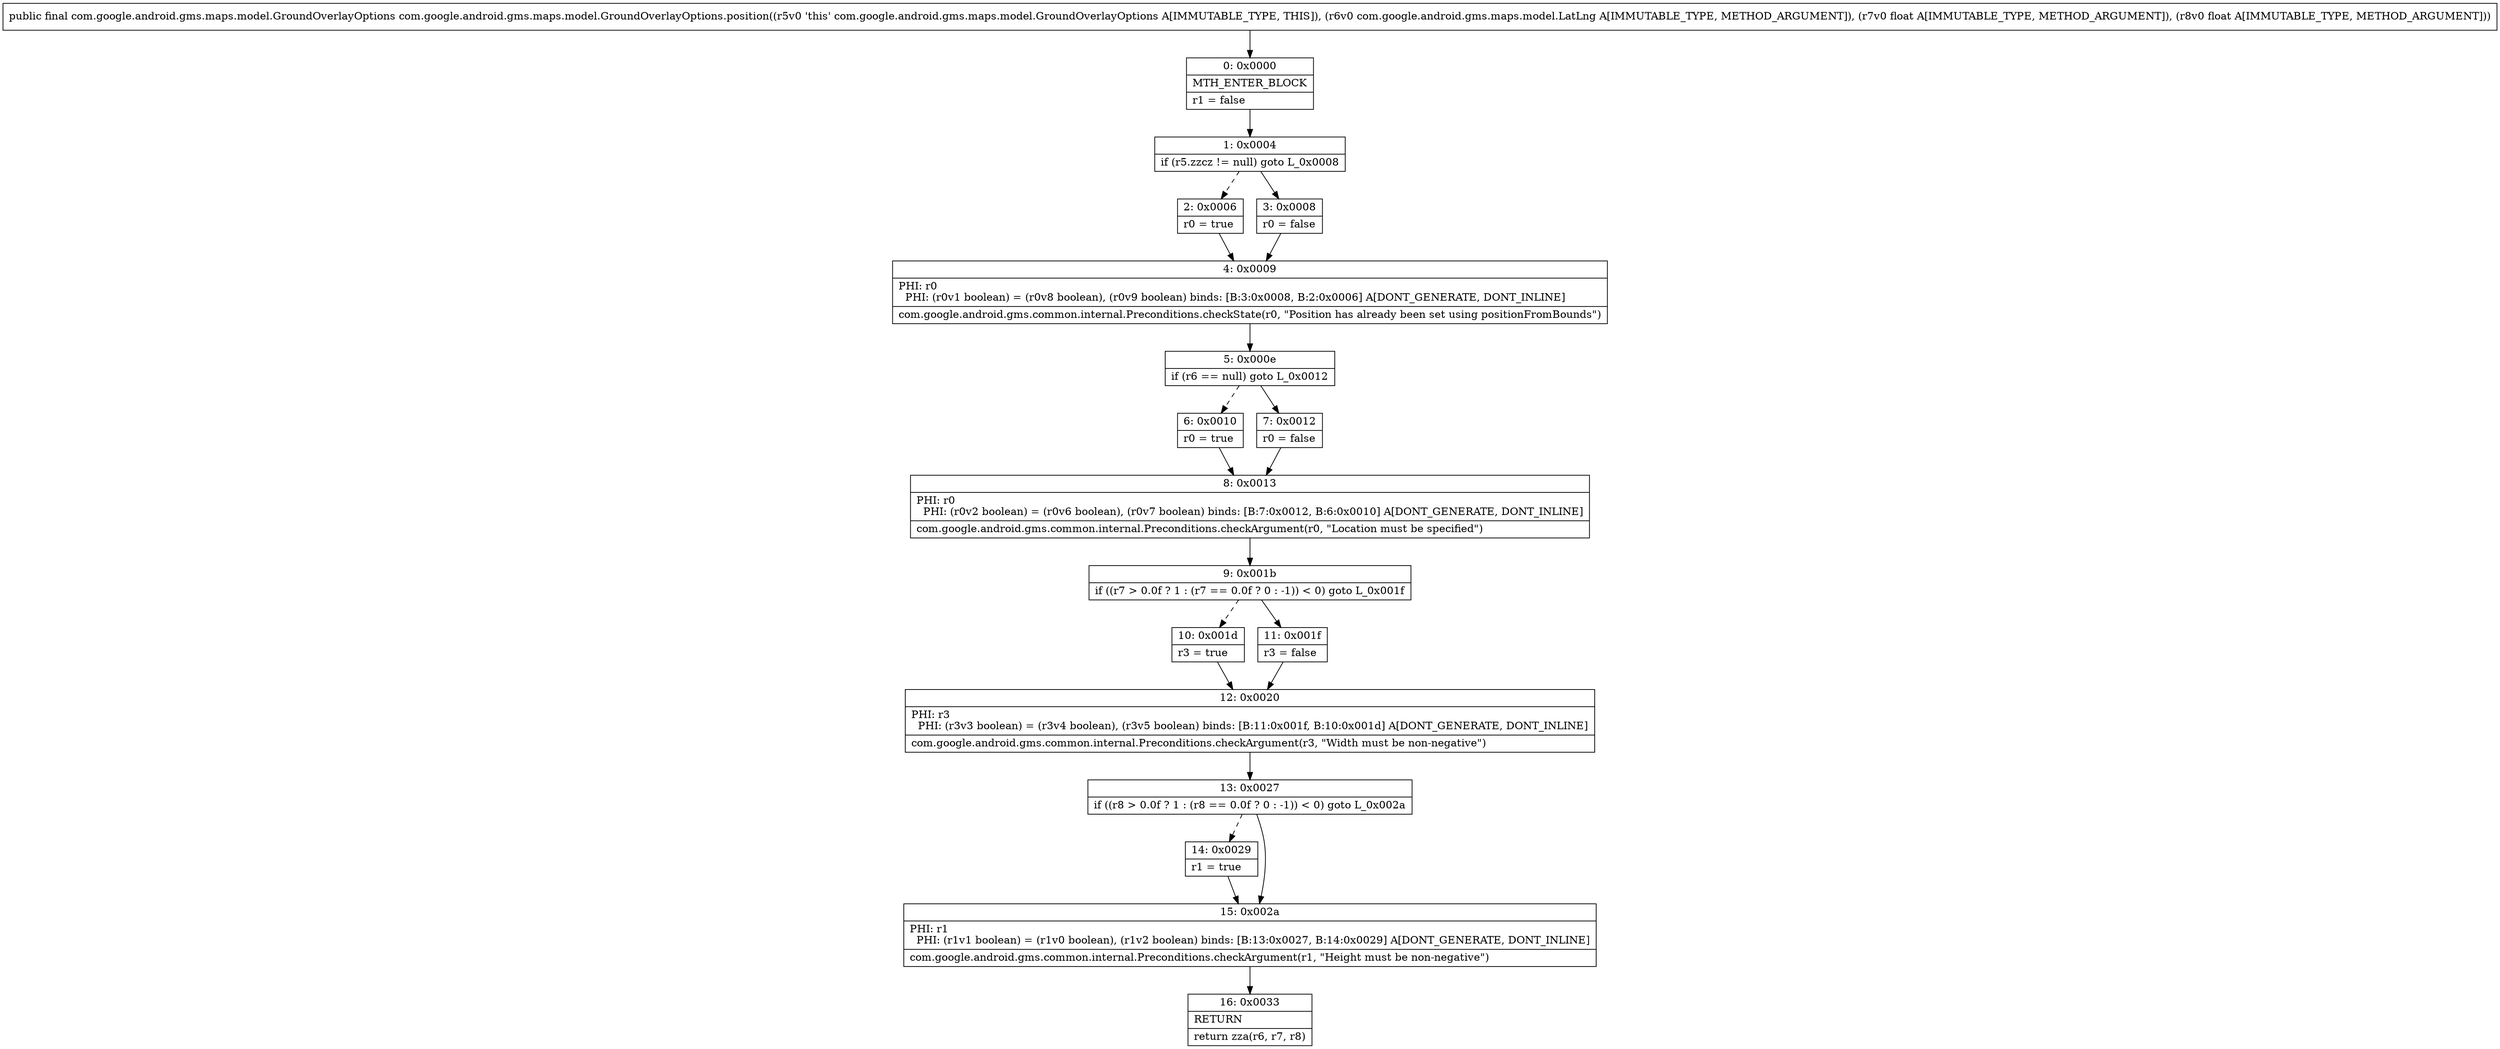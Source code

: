 digraph "CFG forcom.google.android.gms.maps.model.GroundOverlayOptions.position(Lcom\/google\/android\/gms\/maps\/model\/LatLng;FF)Lcom\/google\/android\/gms\/maps\/model\/GroundOverlayOptions;" {
Node_0 [shape=record,label="{0\:\ 0x0000|MTH_ENTER_BLOCK\l|r1 = false\l}"];
Node_1 [shape=record,label="{1\:\ 0x0004|if (r5.zzcz != null) goto L_0x0008\l}"];
Node_2 [shape=record,label="{2\:\ 0x0006|r0 = true\l}"];
Node_3 [shape=record,label="{3\:\ 0x0008|r0 = false\l}"];
Node_4 [shape=record,label="{4\:\ 0x0009|PHI: r0 \l  PHI: (r0v1 boolean) = (r0v8 boolean), (r0v9 boolean) binds: [B:3:0x0008, B:2:0x0006] A[DONT_GENERATE, DONT_INLINE]\l|com.google.android.gms.common.internal.Preconditions.checkState(r0, \"Position has already been set using positionFromBounds\")\l}"];
Node_5 [shape=record,label="{5\:\ 0x000e|if (r6 == null) goto L_0x0012\l}"];
Node_6 [shape=record,label="{6\:\ 0x0010|r0 = true\l}"];
Node_7 [shape=record,label="{7\:\ 0x0012|r0 = false\l}"];
Node_8 [shape=record,label="{8\:\ 0x0013|PHI: r0 \l  PHI: (r0v2 boolean) = (r0v6 boolean), (r0v7 boolean) binds: [B:7:0x0012, B:6:0x0010] A[DONT_GENERATE, DONT_INLINE]\l|com.google.android.gms.common.internal.Preconditions.checkArgument(r0, \"Location must be specified\")\l}"];
Node_9 [shape=record,label="{9\:\ 0x001b|if ((r7 \> 0.0f ? 1 : (r7 == 0.0f ? 0 : \-1)) \< 0) goto L_0x001f\l}"];
Node_10 [shape=record,label="{10\:\ 0x001d|r3 = true\l}"];
Node_11 [shape=record,label="{11\:\ 0x001f|r3 = false\l}"];
Node_12 [shape=record,label="{12\:\ 0x0020|PHI: r3 \l  PHI: (r3v3 boolean) = (r3v4 boolean), (r3v5 boolean) binds: [B:11:0x001f, B:10:0x001d] A[DONT_GENERATE, DONT_INLINE]\l|com.google.android.gms.common.internal.Preconditions.checkArgument(r3, \"Width must be non\-negative\")\l}"];
Node_13 [shape=record,label="{13\:\ 0x0027|if ((r8 \> 0.0f ? 1 : (r8 == 0.0f ? 0 : \-1)) \< 0) goto L_0x002a\l}"];
Node_14 [shape=record,label="{14\:\ 0x0029|r1 = true\l}"];
Node_15 [shape=record,label="{15\:\ 0x002a|PHI: r1 \l  PHI: (r1v1 boolean) = (r1v0 boolean), (r1v2 boolean) binds: [B:13:0x0027, B:14:0x0029] A[DONT_GENERATE, DONT_INLINE]\l|com.google.android.gms.common.internal.Preconditions.checkArgument(r1, \"Height must be non\-negative\")\l}"];
Node_16 [shape=record,label="{16\:\ 0x0033|RETURN\l|return zza(r6, r7, r8)\l}"];
MethodNode[shape=record,label="{public final com.google.android.gms.maps.model.GroundOverlayOptions com.google.android.gms.maps.model.GroundOverlayOptions.position((r5v0 'this' com.google.android.gms.maps.model.GroundOverlayOptions A[IMMUTABLE_TYPE, THIS]), (r6v0 com.google.android.gms.maps.model.LatLng A[IMMUTABLE_TYPE, METHOD_ARGUMENT]), (r7v0 float A[IMMUTABLE_TYPE, METHOD_ARGUMENT]), (r8v0 float A[IMMUTABLE_TYPE, METHOD_ARGUMENT])) }"];
MethodNode -> Node_0;
Node_0 -> Node_1;
Node_1 -> Node_2[style=dashed];
Node_1 -> Node_3;
Node_2 -> Node_4;
Node_3 -> Node_4;
Node_4 -> Node_5;
Node_5 -> Node_6[style=dashed];
Node_5 -> Node_7;
Node_6 -> Node_8;
Node_7 -> Node_8;
Node_8 -> Node_9;
Node_9 -> Node_10[style=dashed];
Node_9 -> Node_11;
Node_10 -> Node_12;
Node_11 -> Node_12;
Node_12 -> Node_13;
Node_13 -> Node_14[style=dashed];
Node_13 -> Node_15;
Node_14 -> Node_15;
Node_15 -> Node_16;
}

